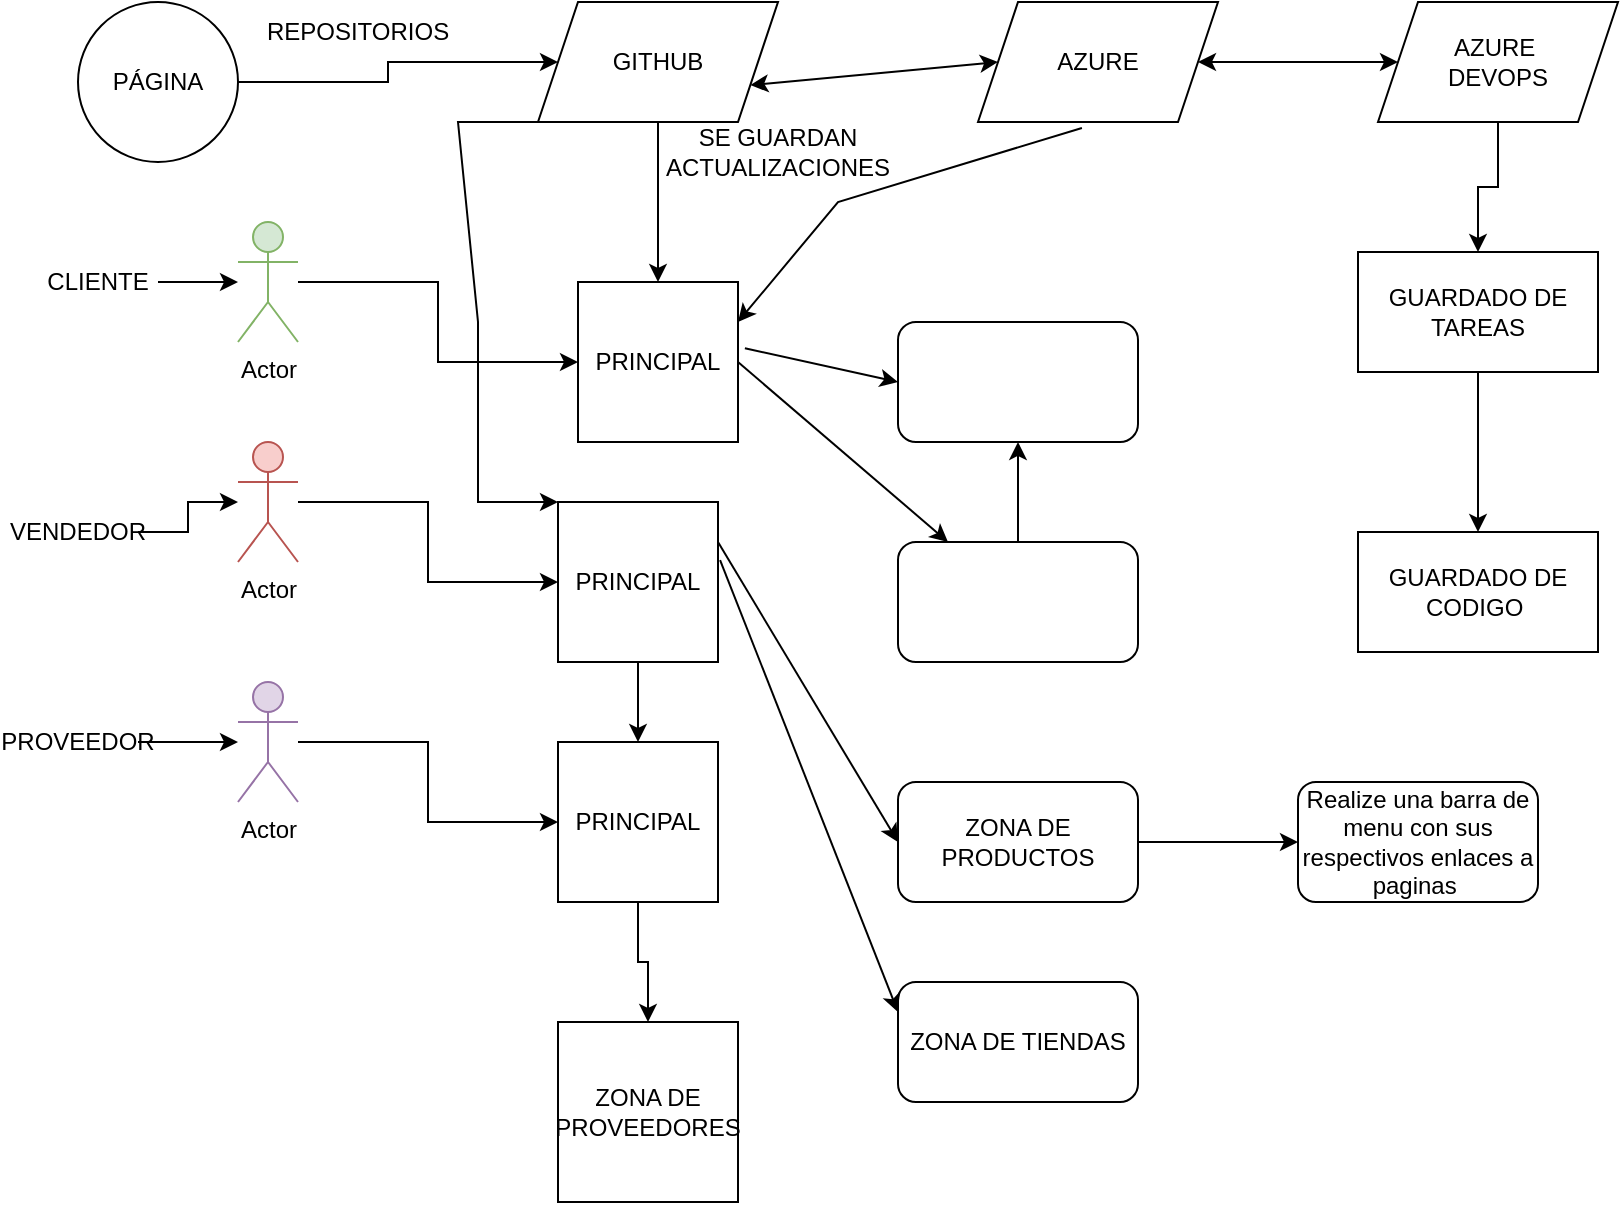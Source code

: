 <mxfile version="15.5.8" type="github">
  <diagram id="lt4WknSjMBYcSYlyQiBh" name="Page-1">
    <mxGraphModel dx="879" dy="554" grid="1" gridSize="10" guides="1" tooltips="1" connect="1" arrows="1" fold="1" page="1" pageScale="1" pageWidth="827" pageHeight="1169" math="0" shadow="0">
      <root>
        <mxCell id="0" />
        <mxCell id="1" parent="0" />
        <mxCell id="WFsqFu4l9Cx14EU4Y3KX-20" value="" style="edgeStyle=orthogonalEdgeStyle;rounded=0;orthogonalLoop=1;jettySize=auto;html=1;" parent="1" source="WFsqFu4l9Cx14EU4Y3KX-1" target="WFsqFu4l9Cx14EU4Y3KX-15" edge="1">
          <mxGeometry relative="1" as="geometry" />
        </mxCell>
        <mxCell id="WFsqFu4l9Cx14EU4Y3KX-1" value="Actor" style="shape=umlActor;verticalLabelPosition=bottom;verticalAlign=top;html=1;outlineConnect=0;fillColor=#d5e8d4;strokeColor=#82b366;" parent="1" vertex="1">
          <mxGeometry x="130" y="130" width="30" height="60" as="geometry" />
        </mxCell>
        <mxCell id="WFsqFu4l9Cx14EU4Y3KX-19" value="" style="edgeStyle=orthogonalEdgeStyle;rounded=0;orthogonalLoop=1;jettySize=auto;html=1;" parent="1" source="WFsqFu4l9Cx14EU4Y3KX-2" target="WFsqFu4l9Cx14EU4Y3KX-16" edge="1">
          <mxGeometry relative="1" as="geometry" />
        </mxCell>
        <mxCell id="WFsqFu4l9Cx14EU4Y3KX-2" value="Actor" style="shape=umlActor;verticalLabelPosition=bottom;verticalAlign=top;html=1;outlineConnect=0;fillColor=#f8cecc;strokeColor=#b85450;" parent="1" vertex="1">
          <mxGeometry x="130" y="240" width="30" height="60" as="geometry" />
        </mxCell>
        <mxCell id="WFsqFu4l9Cx14EU4Y3KX-18" value="" style="edgeStyle=orthogonalEdgeStyle;rounded=0;orthogonalLoop=1;jettySize=auto;html=1;" parent="1" source="WFsqFu4l9Cx14EU4Y3KX-3" target="WFsqFu4l9Cx14EU4Y3KX-17" edge="1">
          <mxGeometry relative="1" as="geometry" />
        </mxCell>
        <mxCell id="WFsqFu4l9Cx14EU4Y3KX-3" value="Actor" style="shape=umlActor;verticalLabelPosition=bottom;verticalAlign=top;html=1;outlineConnect=0;fillColor=#e1d5e7;strokeColor=#9673a6;" parent="1" vertex="1">
          <mxGeometry x="130" y="360" width="30" height="60" as="geometry" />
        </mxCell>
        <mxCell id="WFsqFu4l9Cx14EU4Y3KX-7" value="" style="edgeStyle=orthogonalEdgeStyle;rounded=0;orthogonalLoop=1;jettySize=auto;html=1;" parent="1" source="WFsqFu4l9Cx14EU4Y3KX-4" target="WFsqFu4l9Cx14EU4Y3KX-5" edge="1">
          <mxGeometry relative="1" as="geometry" />
        </mxCell>
        <mxCell id="WFsqFu4l9Cx14EU4Y3KX-4" value="PÁGINA" style="ellipse;whiteSpace=wrap;html=1;aspect=fixed;" parent="1" vertex="1">
          <mxGeometry x="50" y="20" width="80" height="80" as="geometry" />
        </mxCell>
        <mxCell id="WFsqFu4l9Cx14EU4Y3KX-21" value="" style="edgeStyle=orthogonalEdgeStyle;rounded=0;orthogonalLoop=1;jettySize=auto;html=1;" parent="1" source="WFsqFu4l9Cx14EU4Y3KX-5" target="WFsqFu4l9Cx14EU4Y3KX-15" edge="1">
          <mxGeometry relative="1" as="geometry" />
        </mxCell>
        <mxCell id="WFsqFu4l9Cx14EU4Y3KX-5" value="GITHUB" style="shape=parallelogram;perimeter=parallelogramPerimeter;whiteSpace=wrap;html=1;fixedSize=1;" parent="1" vertex="1">
          <mxGeometry x="280" y="20" width="120" height="60" as="geometry" />
        </mxCell>
        <mxCell id="WFsqFu4l9Cx14EU4Y3KX-6" value="AZURE" style="shape=parallelogram;perimeter=parallelogramPerimeter;whiteSpace=wrap;html=1;fixedSize=1;" parent="1" vertex="1">
          <mxGeometry x="500" y="20" width="120" height="60" as="geometry" />
        </mxCell>
        <mxCell id="WFsqFu4l9Cx14EU4Y3KX-10" value="" style="edgeStyle=orthogonalEdgeStyle;rounded=0;orthogonalLoop=1;jettySize=auto;html=1;" parent="1" source="WFsqFu4l9Cx14EU4Y3KX-9" target="WFsqFu4l9Cx14EU4Y3KX-1" edge="1">
          <mxGeometry relative="1" as="geometry" />
        </mxCell>
        <mxCell id="WFsqFu4l9Cx14EU4Y3KX-9" value="CLIENTE" style="text;html=1;strokeColor=none;fillColor=none;align=center;verticalAlign=middle;whiteSpace=wrap;rounded=0;" parent="1" vertex="1">
          <mxGeometry x="30" y="145" width="60" height="30" as="geometry" />
        </mxCell>
        <mxCell id="WFsqFu4l9Cx14EU4Y3KX-12" value="" style="edgeStyle=orthogonalEdgeStyle;rounded=0;orthogonalLoop=1;jettySize=auto;html=1;" parent="1" source="WFsqFu4l9Cx14EU4Y3KX-11" target="WFsqFu4l9Cx14EU4Y3KX-2" edge="1">
          <mxGeometry relative="1" as="geometry" />
        </mxCell>
        <mxCell id="WFsqFu4l9Cx14EU4Y3KX-11" value="VENDEDOR" style="text;html=1;strokeColor=none;fillColor=none;align=center;verticalAlign=middle;whiteSpace=wrap;rounded=0;" parent="1" vertex="1">
          <mxGeometry x="20" y="270" width="60" height="30" as="geometry" />
        </mxCell>
        <mxCell id="WFsqFu4l9Cx14EU4Y3KX-14" value="" style="edgeStyle=orthogonalEdgeStyle;rounded=0;orthogonalLoop=1;jettySize=auto;html=1;" parent="1" source="WFsqFu4l9Cx14EU4Y3KX-13" target="WFsqFu4l9Cx14EU4Y3KX-3" edge="1">
          <mxGeometry relative="1" as="geometry" />
        </mxCell>
        <mxCell id="WFsqFu4l9Cx14EU4Y3KX-13" value="PROVEEDOR" style="text;html=1;strokeColor=none;fillColor=none;align=center;verticalAlign=middle;whiteSpace=wrap;rounded=0;" parent="1" vertex="1">
          <mxGeometry x="20" y="375" width="60" height="30" as="geometry" />
        </mxCell>
        <mxCell id="WFsqFu4l9Cx14EU4Y3KX-15" value="PRINCIPAL" style="whiteSpace=wrap;html=1;aspect=fixed;" parent="1" vertex="1">
          <mxGeometry x="300" y="160" width="80" height="80" as="geometry" />
        </mxCell>
        <mxCell id="WFsqFu4l9Cx14EU4Y3KX-26" value="" style="edgeStyle=orthogonalEdgeStyle;rounded=0;orthogonalLoop=1;jettySize=auto;html=1;" parent="1" source="WFsqFu4l9Cx14EU4Y3KX-16" target="WFsqFu4l9Cx14EU4Y3KX-17" edge="1">
          <mxGeometry relative="1" as="geometry" />
        </mxCell>
        <mxCell id="WFsqFu4l9Cx14EU4Y3KX-16" value="PRINCIPAL" style="whiteSpace=wrap;html=1;aspect=fixed;" parent="1" vertex="1">
          <mxGeometry x="290" y="270" width="80" height="80" as="geometry" />
        </mxCell>
        <mxCell id="WFsqFu4l9Cx14EU4Y3KX-33" value="" style="edgeStyle=orthogonalEdgeStyle;rounded=0;orthogonalLoop=1;jettySize=auto;html=1;" parent="1" source="WFsqFu4l9Cx14EU4Y3KX-17" target="WFsqFu4l9Cx14EU4Y3KX-32" edge="1">
          <mxGeometry relative="1" as="geometry" />
        </mxCell>
        <mxCell id="WFsqFu4l9Cx14EU4Y3KX-17" value="PRINCIPAL" style="whiteSpace=wrap;html=1;aspect=fixed;" parent="1" vertex="1">
          <mxGeometry x="290" y="390" width="80" height="80" as="geometry" />
        </mxCell>
        <mxCell id="WFsqFu4l9Cx14EU4Y3KX-24" value="" style="endArrow=classic;html=1;rounded=0;entryX=1;entryY=0.25;entryDx=0;entryDy=0;exitX=0.433;exitY=1.05;exitDx=0;exitDy=0;exitPerimeter=0;" parent="1" source="WFsqFu4l9Cx14EU4Y3KX-6" target="WFsqFu4l9Cx14EU4Y3KX-15" edge="1">
          <mxGeometry width="50" height="50" relative="1" as="geometry">
            <mxPoint x="460" y="175" as="sourcePoint" />
            <mxPoint x="390" y="150" as="targetPoint" />
            <Array as="points">
              <mxPoint x="430" y="120" />
            </Array>
          </mxGeometry>
        </mxCell>
        <mxCell id="WFsqFu4l9Cx14EU4Y3KX-27" value="SE GUARDAN ACTUALIZACIONES" style="text;html=1;strokeColor=none;fillColor=none;align=center;verticalAlign=middle;whiteSpace=wrap;rounded=0;" parent="1" vertex="1">
          <mxGeometry x="370" y="80" width="60" height="30" as="geometry" />
        </mxCell>
        <mxCell id="WFsqFu4l9Cx14EU4Y3KX-32" value="ZONA DE PROVEEDORES" style="whiteSpace=wrap;html=1;aspect=fixed;" parent="1" vertex="1">
          <mxGeometry x="290" y="530" width="90" height="90" as="geometry" />
        </mxCell>
        <mxCell id="WFsqFu4l9Cx14EU4Y3KX-38" value="REPOSITORIOS" style="text;html=1;strokeColor=none;fillColor=none;align=center;verticalAlign=middle;whiteSpace=wrap;rounded=0;" parent="1" vertex="1">
          <mxGeometry x="160" y="20" width="60" height="30" as="geometry" />
        </mxCell>
        <mxCell id="WFsqFu4l9Cx14EU4Y3KX-44" value="" style="edgeStyle=orthogonalEdgeStyle;rounded=0;orthogonalLoop=1;jettySize=auto;html=1;" parent="1" source="WFsqFu4l9Cx14EU4Y3KX-41" target="WFsqFu4l9Cx14EU4Y3KX-43" edge="1">
          <mxGeometry relative="1" as="geometry" />
        </mxCell>
        <mxCell id="WFsqFu4l9Cx14EU4Y3KX-41" value="AZURE&amp;nbsp;&lt;br&gt;DEVOPS" style="shape=parallelogram;perimeter=parallelogramPerimeter;whiteSpace=wrap;html=1;fixedSize=1;" parent="1" vertex="1">
          <mxGeometry x="700" y="20" width="120" height="60" as="geometry" />
        </mxCell>
        <mxCell id="WFsqFu4l9Cx14EU4Y3KX-46" value="" style="edgeStyle=orthogonalEdgeStyle;rounded=0;orthogonalLoop=1;jettySize=auto;html=1;" parent="1" source="WFsqFu4l9Cx14EU4Y3KX-43" target="WFsqFu4l9Cx14EU4Y3KX-45" edge="1">
          <mxGeometry relative="1" as="geometry" />
        </mxCell>
        <mxCell id="WFsqFu4l9Cx14EU4Y3KX-43" value="GUARDADO DE TAREAS" style="whiteSpace=wrap;html=1;" parent="1" vertex="1">
          <mxGeometry x="690" y="145" width="120" height="60" as="geometry" />
        </mxCell>
        <mxCell id="WFsqFu4l9Cx14EU4Y3KX-45" value="GUARDADO DE CODIGO&amp;nbsp;" style="whiteSpace=wrap;html=1;" parent="1" vertex="1">
          <mxGeometry x="690" y="285" width="120" height="60" as="geometry" />
        </mxCell>
        <mxCell id="WFsqFu4l9Cx14EU4Y3KX-47" value="" style="rounded=1;whiteSpace=wrap;html=1;" parent="1" vertex="1">
          <mxGeometry x="460" y="180" width="120" height="60" as="geometry" />
        </mxCell>
        <mxCell id="wIZikBdHaVdcza7EXkOo-1" value="" style="edgeStyle=orthogonalEdgeStyle;rounded=0;orthogonalLoop=1;jettySize=auto;html=1;" edge="1" parent="1" source="WFsqFu4l9Cx14EU4Y3KX-48" target="WFsqFu4l9Cx14EU4Y3KX-47">
          <mxGeometry relative="1" as="geometry" />
        </mxCell>
        <mxCell id="WFsqFu4l9Cx14EU4Y3KX-48" value="" style="rounded=1;whiteSpace=wrap;html=1;" parent="1" vertex="1">
          <mxGeometry x="460" y="290" width="120" height="60" as="geometry" />
        </mxCell>
        <mxCell id="wIZikBdHaVdcza7EXkOo-3" value="" style="edgeStyle=orthogonalEdgeStyle;rounded=0;orthogonalLoop=1;jettySize=auto;html=1;" edge="1" parent="1" source="WFsqFu4l9Cx14EU4Y3KX-49" target="wIZikBdHaVdcza7EXkOo-2">
          <mxGeometry relative="1" as="geometry" />
        </mxCell>
        <mxCell id="WFsqFu4l9Cx14EU4Y3KX-49" value="ZONA DE PRODUCTOS" style="rounded=1;whiteSpace=wrap;html=1;" parent="1" vertex="1">
          <mxGeometry x="460" y="410" width="120" height="60" as="geometry" />
        </mxCell>
        <mxCell id="WFsqFu4l9Cx14EU4Y3KX-50" value="ZONA DE TIENDAS" style="rounded=1;whiteSpace=wrap;html=1;" parent="1" vertex="1">
          <mxGeometry x="460" y="510" width="120" height="60" as="geometry" />
        </mxCell>
        <mxCell id="WFsqFu4l9Cx14EU4Y3KX-51" value="" style="endArrow=classic;html=1;rounded=0;entryX=0;entryY=0.5;entryDx=0;entryDy=0;exitX=1.043;exitY=0.414;exitDx=0;exitDy=0;exitPerimeter=0;" parent="1" source="WFsqFu4l9Cx14EU4Y3KX-15" target="WFsqFu4l9Cx14EU4Y3KX-47" edge="1">
          <mxGeometry width="50" height="50" relative="1" as="geometry">
            <mxPoint x="380" y="250" as="sourcePoint" />
            <mxPoint x="440" y="280" as="targetPoint" />
            <Array as="points" />
          </mxGeometry>
        </mxCell>
        <mxCell id="WFsqFu4l9Cx14EU4Y3KX-52" value="" style="endArrow=classic;html=1;rounded=0;exitX=1;exitY=0.5;exitDx=0;exitDy=0;" parent="1" source="WFsqFu4l9Cx14EU4Y3KX-15" target="WFsqFu4l9Cx14EU4Y3KX-48" edge="1">
          <mxGeometry width="50" height="50" relative="1" as="geometry">
            <mxPoint x="390" y="330" as="sourcePoint" />
            <mxPoint x="440" y="280" as="targetPoint" />
          </mxGeometry>
        </mxCell>
        <mxCell id="WFsqFu4l9Cx14EU4Y3KX-53" value="" style="endArrow=classic;html=1;rounded=0;entryX=0;entryY=0.5;entryDx=0;entryDy=0;exitX=1;exitY=0.25;exitDx=0;exitDy=0;" parent="1" source="WFsqFu4l9Cx14EU4Y3KX-16" target="WFsqFu4l9Cx14EU4Y3KX-49" edge="1">
          <mxGeometry width="50" height="50" relative="1" as="geometry">
            <mxPoint x="390" y="330" as="sourcePoint" />
            <mxPoint x="440" y="280" as="targetPoint" />
          </mxGeometry>
        </mxCell>
        <mxCell id="WFsqFu4l9Cx14EU4Y3KX-54" value="" style="endArrow=classic;html=1;rounded=0;entryX=0;entryY=0.25;entryDx=0;entryDy=0;exitX=1.013;exitY=0.363;exitDx=0;exitDy=0;exitPerimeter=0;" parent="1" source="WFsqFu4l9Cx14EU4Y3KX-16" target="WFsqFu4l9Cx14EU4Y3KX-50" edge="1">
          <mxGeometry width="50" height="50" relative="1" as="geometry">
            <mxPoint x="390" y="330" as="sourcePoint" />
            <mxPoint x="440" y="280" as="targetPoint" />
          </mxGeometry>
        </mxCell>
        <mxCell id="WFsqFu4l9Cx14EU4Y3KX-55" value="" style="endArrow=classic;html=1;rounded=0;entryX=0;entryY=0;entryDx=0;entryDy=0;exitX=0;exitY=1;exitDx=0;exitDy=0;" parent="1" source="WFsqFu4l9Cx14EU4Y3KX-5" target="WFsqFu4l9Cx14EU4Y3KX-16" edge="1">
          <mxGeometry width="50" height="50" relative="1" as="geometry">
            <mxPoint x="390" y="210" as="sourcePoint" />
            <mxPoint x="440" y="160" as="targetPoint" />
            <Array as="points">
              <mxPoint x="240" y="80" />
              <mxPoint x="250" y="180" />
              <mxPoint x="250" y="270" />
            </Array>
          </mxGeometry>
        </mxCell>
        <mxCell id="WFsqFu4l9Cx14EU4Y3KX-56" value="" style="endArrow=classic;startArrow=classic;html=1;rounded=0;exitX=1;exitY=0.75;exitDx=0;exitDy=0;entryX=0;entryY=0.5;entryDx=0;entryDy=0;" parent="1" source="WFsqFu4l9Cx14EU4Y3KX-5" target="WFsqFu4l9Cx14EU4Y3KX-6" edge="1">
          <mxGeometry width="50" height="50" relative="1" as="geometry">
            <mxPoint x="390" y="210" as="sourcePoint" />
            <mxPoint x="490" y="50" as="targetPoint" />
          </mxGeometry>
        </mxCell>
        <mxCell id="WFsqFu4l9Cx14EU4Y3KX-58" value="" style="endArrow=classic;startArrow=classic;html=1;rounded=0;entryX=0;entryY=0.5;entryDx=0;entryDy=0;" parent="1" source="WFsqFu4l9Cx14EU4Y3KX-6" target="WFsqFu4l9Cx14EU4Y3KX-41" edge="1">
          <mxGeometry width="50" height="50" relative="1" as="geometry">
            <mxPoint x="390" y="210" as="sourcePoint" />
            <mxPoint x="440" y="160" as="targetPoint" />
          </mxGeometry>
        </mxCell>
        <mxCell id="wIZikBdHaVdcza7EXkOo-2" value="Realize una barra de menu con sus respectivos enlaces a paginas&amp;nbsp;" style="whiteSpace=wrap;html=1;rounded=1;" vertex="1" parent="1">
          <mxGeometry x="660" y="410" width="120" height="60" as="geometry" />
        </mxCell>
      </root>
    </mxGraphModel>
  </diagram>
</mxfile>
